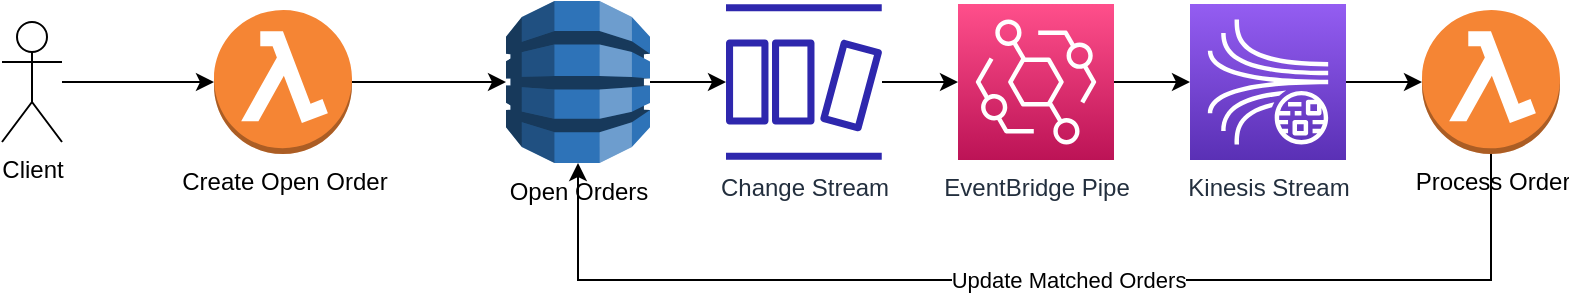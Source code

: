 <mxfile version="20.8.14" type="device"><diagram name="Page-1" id="VNaTJle7pby4QKFPaTrn"><mxGraphModel dx="1194" dy="684" grid="1" gridSize="10" guides="1" tooltips="1" connect="1" arrows="1" fold="1" page="1" pageScale="1" pageWidth="300" pageHeight="200" math="0" shadow="0"><root><mxCell id="0"/><mxCell id="1" parent="0"/><mxCell id="dHCyXhLdCe4Fa9GBU7D1-13" value="" style="edgeStyle=orthogonalEdgeStyle;rounded=0;orthogonalLoop=1;jettySize=auto;html=1;" edge="1" parent="1" source="dHCyXhLdCe4Fa9GBU7D1-1" target="dHCyXhLdCe4Fa9GBU7D1-3"><mxGeometry relative="1" as="geometry"/></mxCell><mxCell id="dHCyXhLdCe4Fa9GBU7D1-1" value="Create Open Order" style="outlineConnect=0;dashed=0;verticalLabelPosition=bottom;verticalAlign=top;align=center;html=1;shape=mxgraph.aws3.lambda_function;fillColor=#F58534;gradientColor=none;" vertex="1" parent="1"><mxGeometry x="126" y="15" width="69" height="72" as="geometry"/></mxCell><mxCell id="dHCyXhLdCe4Fa9GBU7D1-15" value="" style="edgeStyle=orthogonalEdgeStyle;rounded=0;orthogonalLoop=1;jettySize=auto;html=1;" edge="1" parent="1" source="dHCyXhLdCe4Fa9GBU7D1-3" target="dHCyXhLdCe4Fa9GBU7D1-4"><mxGeometry relative="1" as="geometry"/></mxCell><mxCell id="dHCyXhLdCe4Fa9GBU7D1-3" value="Open Orders" style="outlineConnect=0;dashed=0;verticalLabelPosition=bottom;verticalAlign=top;align=center;html=1;shape=mxgraph.aws3.dynamo_db;fillColor=#2E73B8;gradientColor=none;" vertex="1" parent="1"><mxGeometry x="272" y="10.5" width="72" height="81" as="geometry"/></mxCell><mxCell id="dHCyXhLdCe4Fa9GBU7D1-18" value="" style="edgeStyle=orthogonalEdgeStyle;rounded=0;orthogonalLoop=1;jettySize=auto;html=1;" edge="1" parent="1" source="dHCyXhLdCe4Fa9GBU7D1-4" target="dHCyXhLdCe4Fa9GBU7D1-17"><mxGeometry relative="1" as="geometry"/></mxCell><mxCell id="dHCyXhLdCe4Fa9GBU7D1-4" value="Change Stream" style="sketch=0;outlineConnect=0;fontColor=#232F3E;gradientColor=none;fillColor=#2E27AD;strokeColor=none;dashed=0;verticalLabelPosition=bottom;verticalAlign=top;align=center;html=1;fontSize=12;fontStyle=0;aspect=fixed;pointerEvents=1;shape=mxgraph.aws4.dynamodb_stream;" vertex="1" parent="1"><mxGeometry x="382" y="12" width="78" height="78" as="geometry"/></mxCell><mxCell id="dHCyXhLdCe4Fa9GBU7D1-20" value="" style="edgeStyle=orthogonalEdgeStyle;rounded=0;orthogonalLoop=1;jettySize=auto;html=1;" edge="1" parent="1" source="dHCyXhLdCe4Fa9GBU7D1-6" target="dHCyXhLdCe4Fa9GBU7D1-7"><mxGeometry relative="1" as="geometry"/></mxCell><mxCell id="dHCyXhLdCe4Fa9GBU7D1-6" value="Kinesis Stream" style="sketch=0;points=[[0,0,0],[0.25,0,0],[0.5,0,0],[0.75,0,0],[1,0,0],[0,1,0],[0.25,1,0],[0.5,1,0],[0.75,1,0],[1,1,0],[0,0.25,0],[0,0.5,0],[0,0.75,0],[1,0.25,0],[1,0.5,0],[1,0.75,0]];outlineConnect=0;fontColor=#232F3E;gradientColor=#945DF2;gradientDirection=north;fillColor=#5A30B5;strokeColor=#ffffff;dashed=0;verticalLabelPosition=bottom;verticalAlign=top;align=center;html=1;fontSize=12;fontStyle=0;aspect=fixed;shape=mxgraph.aws4.resourceIcon;resIcon=mxgraph.aws4.kinesis_data_streams;" vertex="1" parent="1"><mxGeometry x="614" y="12" width="78" height="78" as="geometry"/></mxCell><mxCell id="dHCyXhLdCe4Fa9GBU7D1-21" style="edgeStyle=orthogonalEdgeStyle;rounded=0;orthogonalLoop=1;jettySize=auto;html=1;entryX=0.5;entryY=1;entryDx=0;entryDy=0;entryPerimeter=0;" edge="1" parent="1" source="dHCyXhLdCe4Fa9GBU7D1-7" target="dHCyXhLdCe4Fa9GBU7D1-3"><mxGeometry relative="1" as="geometry"><mxPoint x="230" y="200" as="targetPoint"/><Array as="points"><mxPoint x="765" y="150"/><mxPoint x="308" y="150"/></Array></mxGeometry></mxCell><mxCell id="dHCyXhLdCe4Fa9GBU7D1-22" value="Update Matched Orders" style="edgeLabel;html=1;align=center;verticalAlign=middle;resizable=0;points=[];" vertex="1" connectable="0" parent="dHCyXhLdCe4Fa9GBU7D1-21"><mxGeometry x="-0.05" relative="1" as="geometry"><mxPoint as="offset"/></mxGeometry></mxCell><mxCell id="dHCyXhLdCe4Fa9GBU7D1-7" value="Process Order" style="outlineConnect=0;dashed=0;verticalLabelPosition=bottom;verticalAlign=top;align=center;html=1;shape=mxgraph.aws3.lambda_function;fillColor=#F58534;gradientColor=none;" vertex="1" parent="1"><mxGeometry x="730" y="15" width="69" height="72" as="geometry"/></mxCell><mxCell id="dHCyXhLdCe4Fa9GBU7D1-11" value="" style="edgeStyle=orthogonalEdgeStyle;rounded=0;orthogonalLoop=1;jettySize=auto;html=1;" edge="1" parent="1" source="dHCyXhLdCe4Fa9GBU7D1-10" target="dHCyXhLdCe4Fa9GBU7D1-1"><mxGeometry relative="1" as="geometry"/></mxCell><mxCell id="dHCyXhLdCe4Fa9GBU7D1-10" value="Client&lt;br&gt;" style="shape=umlActor;verticalLabelPosition=bottom;verticalAlign=top;html=1;outlineConnect=0;" vertex="1" parent="1"><mxGeometry x="20" y="21" width="30" height="60" as="geometry"/></mxCell><mxCell id="dHCyXhLdCe4Fa9GBU7D1-19" value="" style="edgeStyle=orthogonalEdgeStyle;rounded=0;orthogonalLoop=1;jettySize=auto;html=1;" edge="1" parent="1" source="dHCyXhLdCe4Fa9GBU7D1-17" target="dHCyXhLdCe4Fa9GBU7D1-6"><mxGeometry relative="1" as="geometry"/></mxCell><mxCell id="dHCyXhLdCe4Fa9GBU7D1-17" value="EventBridge Pipe" style="sketch=0;points=[[0,0,0],[0.25,0,0],[0.5,0,0],[0.75,0,0],[1,0,0],[0,1,0],[0.25,1,0],[0.5,1,0],[0.75,1,0],[1,1,0],[0,0.25,0],[0,0.5,0],[0,0.75,0],[1,0.25,0],[1,0.5,0],[1,0.75,0]];outlineConnect=0;fontColor=#232F3E;gradientColor=#FF4F8B;gradientDirection=north;fillColor=#BC1356;strokeColor=#ffffff;dashed=0;verticalLabelPosition=bottom;verticalAlign=top;align=center;html=1;fontSize=12;fontStyle=0;aspect=fixed;shape=mxgraph.aws4.resourceIcon;resIcon=mxgraph.aws4.eventbridge;" vertex="1" parent="1"><mxGeometry x="498" y="12" width="78" height="78" as="geometry"/></mxCell></root></mxGraphModel></diagram></mxfile>